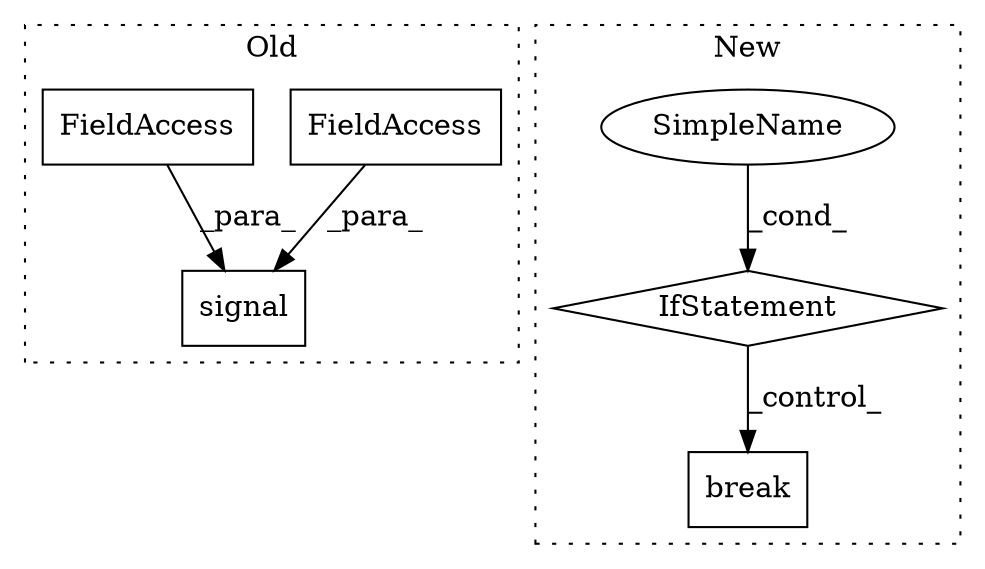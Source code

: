 digraph G {
subgraph cluster0 {
1 [label="signal" a="32" s="2270,2306" l="7,1" shape="box"];
3 [label="FieldAccess" a="22" s="2277" l="14" shape="box"];
4 [label="FieldAccess" a="22" s="2292" l="14" shape="box"];
label = "Old";
style="dotted";
}
subgraph cluster1 {
2 [label="IfStatement" a="25" s="2499,2523" l="4,2" shape="diamond"];
5 [label="break" a="10" s="2537" l="6" shape="box"];
6 [label="SimpleName" a="42" s="" l="" shape="ellipse"];
label = "New";
style="dotted";
}
2 -> 5 [label="_control_"];
3 -> 1 [label="_para_"];
4 -> 1 [label="_para_"];
6 -> 2 [label="_cond_"];
}